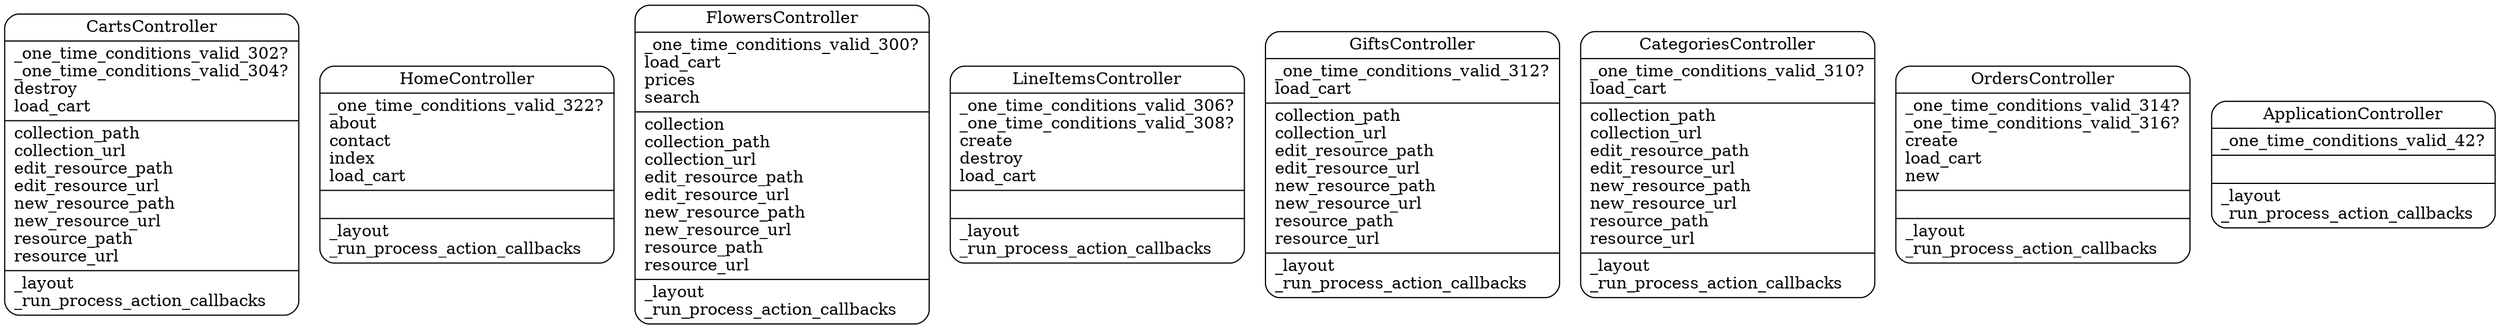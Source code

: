 digraph controllers_diagram {
	graph[overlap=false, splines=true]
	"CartsController" [shape=Mrecord, label="{CartsController|_one_time_conditions_valid_302?\l_one_time_conditions_valid_304?\ldestroy\lload_cart\l|collection_path\lcollection_url\ledit_resource_path\ledit_resource_url\lnew_resource_path\lnew_resource_url\lresource_path\lresource_url\l|_layout\l_run_process_action_callbacks\l}"]
	"HomeController" [shape=Mrecord, label="{HomeController|_one_time_conditions_valid_322?\labout\lcontact\lindex\lload_cart\l|\l|_layout\l_run_process_action_callbacks\l}"]
	"FlowersController" [shape=Mrecord, label="{FlowersController|_one_time_conditions_valid_300?\lload_cart\lprices\lsearch\l|collection\lcollection_path\lcollection_url\ledit_resource_path\ledit_resource_url\lnew_resource_path\lnew_resource_url\lresource_path\lresource_url\l|_layout\l_run_process_action_callbacks\l}"]
	"LineItemsController" [shape=Mrecord, label="{LineItemsController|_one_time_conditions_valid_306?\l_one_time_conditions_valid_308?\lcreate\ldestroy\lload_cart\l|\l|_layout\l_run_process_action_callbacks\l}"]
	"GiftsController" [shape=Mrecord, label="{GiftsController|_one_time_conditions_valid_312?\lload_cart\l|collection_path\lcollection_url\ledit_resource_path\ledit_resource_url\lnew_resource_path\lnew_resource_url\lresource_path\lresource_url\l|_layout\l_run_process_action_callbacks\l}"]
	"CategoriesController" [shape=Mrecord, label="{CategoriesController|_one_time_conditions_valid_310?\lload_cart\l|collection_path\lcollection_url\ledit_resource_path\ledit_resource_url\lnew_resource_path\lnew_resource_url\lresource_path\lresource_url\l|_layout\l_run_process_action_callbacks\l}"]
	"OrdersController" [shape=Mrecord, label="{OrdersController|_one_time_conditions_valid_314?\l_one_time_conditions_valid_316?\lcreate\lload_cart\lnew\l|\l|_layout\l_run_process_action_callbacks\l}"]
	"ApplicationController" [shape=Mrecord, label="{ApplicationController|_one_time_conditions_valid_42?\l|\l|_layout\l_run_process_action_callbacks\l}"]
}
